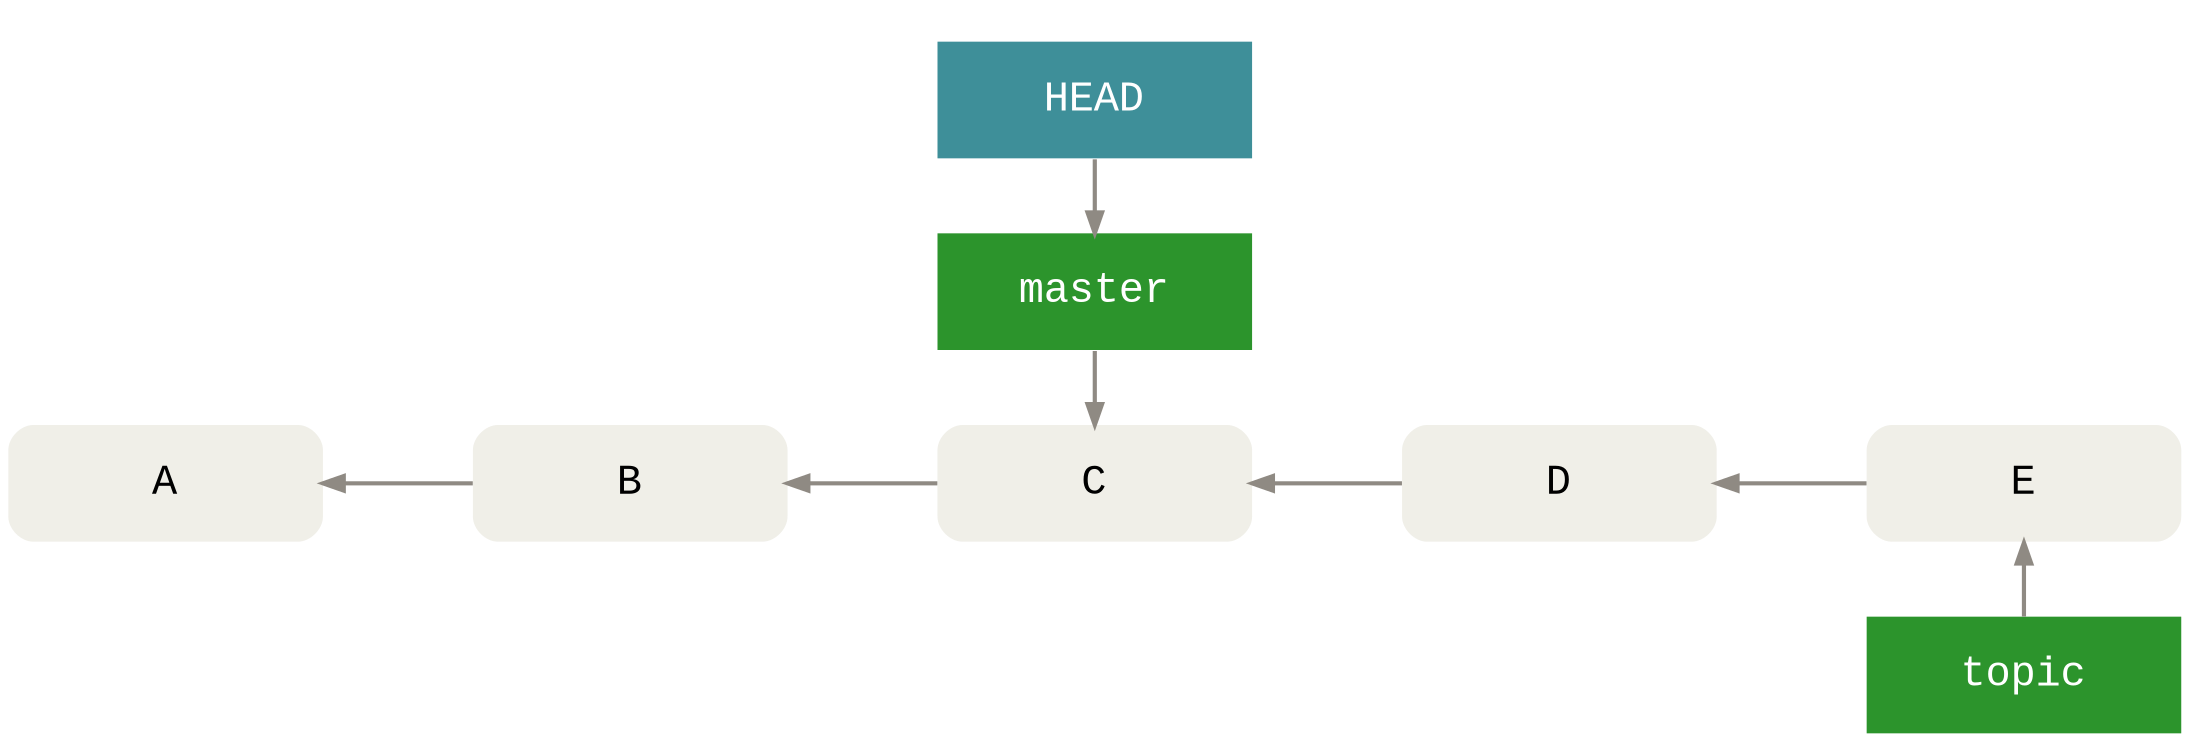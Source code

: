 digraph Git {
  bgcolor="transparent"

  rankdir=LR
  ranksep=1
  nodesep=.5

  edge [color="#8f8a83"
        penwidth=2
        dir="back"]
  node [shape=box
        fontname="Menlo, Monaco, Consolas, Lucida Console, Courier New, monospace"
        fontsize=20
        margin=".2,.23"
        width=2.1
        penwidth=0]

  node [style="rounded,filled"
        fillcolor="#f0efe8"]
  A -> B -> C -> D -> E

  node [style="filled"
        fontcolor="#ffffff"
        fillcolor="#2c942c"]
  HEAD [fillcolor="#3e8f99"]

  subgraph cluster_master {
    color=invis
    {
      rank=same
      C -> master -> HEAD
    }
  }

  // No cluster draws label below.
  {
    rank=same
    E -> topic
  }
}
